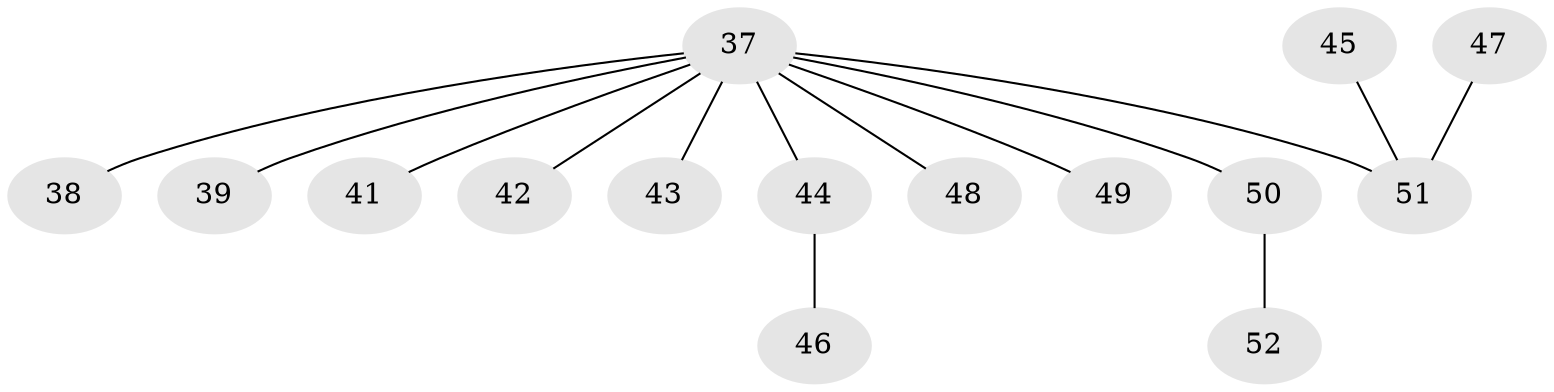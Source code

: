 // original degree distribution, {7: 0.038461538461538464, 12: 0.019230769230769232, 4: 0.038461538461538464, 5: 0.019230769230769232, 2: 0.21153846153846154, 1: 0.6153846153846154, 3: 0.057692307692307696}
// Generated by graph-tools (version 1.1) at 2025/50/03/04/25 21:50:55]
// undirected, 15 vertices, 14 edges
graph export_dot {
graph [start="1"]
  node [color=gray90,style=filled];
  37 [super="+36"];
  38 [super="+3+6+10"];
  39;
  41;
  42 [super="+23"];
  43;
  44;
  45;
  46;
  47;
  48;
  49;
  50 [super="+40"];
  51 [super="+34"];
  52;
  37 -- 38;
  37 -- 39;
  37 -- 41;
  37 -- 42;
  37 -- 43;
  37 -- 44;
  37 -- 48;
  37 -- 49;
  37 -- 50;
  37 -- 51;
  44 -- 46;
  45 -- 51;
  47 -- 51;
  50 -- 52;
}
